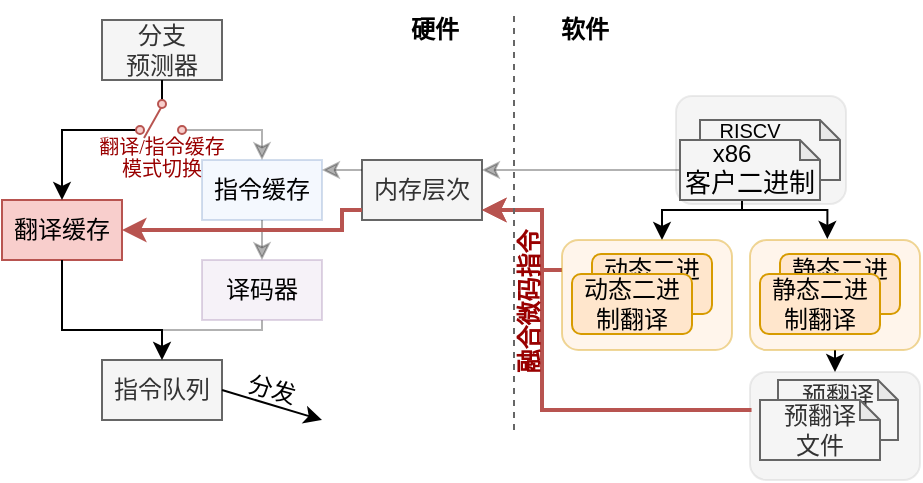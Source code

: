 <mxfile>
    <diagram id="cWxi84_UugptcLM1WIaq" name="Page-1">
        <mxGraphModel dx="1000" dy="362" grid="1" gridSize="10" guides="0" tooltips="1" connect="1" arrows="1" fold="1" page="1" pageScale="1" pageWidth="850" pageHeight="1100" math="0" shadow="0">
            <root>
                <mxCell id="0"/>
                <mxCell id="1" parent="0"/>
                <mxCell id="Rj44wQjt3CQsgW44WAg_-21" value="" style="rounded=1;whiteSpace=wrap;html=1;fillColor=#E6E6E6;strokeColor=#CCCCCC;opacity=40;" parent="1" vertex="1">
                    <mxGeometry x="377" y="78" width="85" height="54" as="geometry"/>
                </mxCell>
                <mxCell id="Rj44wQjt3CQsgW44WAg_-18" value="" style="rounded=1;whiteSpace=wrap;html=1;fillColor=#E6E6E6;strokeColor=#CCCCCC;opacity=40;" parent="1" vertex="1">
                    <mxGeometry x="414" y="216" width="85" height="54" as="geometry"/>
                </mxCell>
                <mxCell id="Rj44wQjt3CQsgW44WAg_-20" style="edgeStyle=orthogonalEdgeStyle;rounded=0;orthogonalLoop=1;jettySize=auto;html=1;exitX=0.5;exitY=1;exitDx=0;exitDy=0;entryX=0.5;entryY=0;entryDx=0;entryDy=0;" parent="1" source="Rj44wQjt3CQsgW44WAg_-10" target="Rj44wQjt3CQsgW44WAg_-18" edge="1">
                    <mxGeometry relative="1" as="geometry"/>
                </mxCell>
                <mxCell id="Rj44wQjt3CQsgW44WAg_-10" value="" style="rounded=1;whiteSpace=wrap;html=1;fillColor=#ffe6cc;strokeColor=#d79b00;opacity=40;" parent="1" vertex="1">
                    <mxGeometry x="414" y="150" width="85" height="55" as="geometry"/>
                </mxCell>
                <mxCell id="Rj44wQjt3CQsgW44WAg_-9" value="静态二进制翻译" style="rounded=1;whiteSpace=wrap;html=1;fillColor=#ffe6cc;strokeColor=#d79b00;" parent="1" vertex="1">
                    <mxGeometry x="429" y="157" width="60" height="30" as="geometry"/>
                </mxCell>
                <mxCell id="Rj44wQjt3CQsgW44WAg_-1" value="" style="shape=note;whiteSpace=wrap;html=1;backgroundOutline=1;darkOpacity=0.05;size=10;fillColor=#f5f5f5;fontColor=#333333;strokeColor=#666666;" parent="1" vertex="1">
                    <mxGeometry x="389" y="90" width="70" height="30" as="geometry"/>
                </mxCell>
                <mxCell id="JaKuqvaHgijVcONZTKJ--1" value="分支&lt;br&gt;预测器" style="rounded=0;whiteSpace=wrap;html=1;fillColor=#f5f5f5;fontColor=#333333;strokeColor=#666666;" parent="1" vertex="1">
                    <mxGeometry x="90" y="40" width="60" height="30" as="geometry"/>
                </mxCell>
                <mxCell id="JaKuqvaHgijVcONZTKJ--3" value="翻译缓存" style="rounded=0;whiteSpace=wrap;html=1;fillColor=#f8cecc;strokeColor=#b85450;" parent="1" vertex="1">
                    <mxGeometry x="40" y="130" width="60" height="30" as="geometry"/>
                </mxCell>
                <mxCell id="JaKuqvaHgijVcONZTKJ--5" value="指令队列" style="rounded=0;whiteSpace=wrap;html=1;fillColor=#f5f5f5;fontColor=#333333;strokeColor=#666666;" parent="1" vertex="1">
                    <mxGeometry x="90" y="210" width="60" height="30" as="geometry"/>
                </mxCell>
                <mxCell id="JaKuqvaHgijVcONZTKJ--9" value="内存层次" style="rounded=0;whiteSpace=wrap;html=1;fillColor=#f5f5f5;fontColor=#333333;strokeColor=#666666;" parent="1" vertex="1">
                    <mxGeometry x="220" y="110" width="60" height="30" as="geometry"/>
                </mxCell>
                <mxCell id="lBoQ4e5DLOFP4tsDmmnD-1" value="" style="endArrow=classic;html=1;rounded=0;exitX=1;exitY=0.5;exitDx=0;exitDy=0;" parent="1" source="JaKuqvaHgijVcONZTKJ--5" edge="1">
                    <mxGeometry width="50" height="50" relative="1" as="geometry">
                        <mxPoint x="150" y="225" as="sourcePoint"/>
                        <mxPoint x="200" y="240" as="targetPoint"/>
                    </mxGeometry>
                </mxCell>
                <mxCell id="lBoQ4e5DLOFP4tsDmmnD-2" value="分发" style="text;html=1;strokeColor=none;fillColor=none;align=center;verticalAlign=middle;whiteSpace=wrap;rounded=0;rotation=15;" parent="1" vertex="1">
                    <mxGeometry x="150" y="220" width="50" height="10" as="geometry"/>
                </mxCell>
                <mxCell id="hb1lXff9o-4xNr9urmNr-24" style="edgeStyle=orthogonalEdgeStyle;rounded=0;orthogonalLoop=1;jettySize=auto;html=1;" parent="1" edge="1">
                    <mxGeometry relative="1" as="geometry">
                        <mxPoint x="410" y="130" as="sourcePoint"/>
                        <mxPoint x="370" y="150" as="targetPoint"/>
                        <Array as="points">
                            <mxPoint x="410" y="135"/>
                            <mxPoint x="370" y="135"/>
                        </Array>
                    </mxGeometry>
                </mxCell>
                <mxCell id="eNV9GX9u8mANtD771sAi-27" style="edgeStyle=orthogonalEdgeStyle;rounded=0;orthogonalLoop=1;jettySize=auto;html=1;fillColor=#f8cecc;strokeColor=#b85450;strokeWidth=2;exitX=0.009;exitY=0.352;exitDx=0;exitDy=0;exitPerimeter=0;" parent="1" source="Rj44wQjt3CQsgW44WAg_-18" edge="1">
                    <mxGeometry relative="1" as="geometry">
                        <Array as="points">
                            <mxPoint x="310" y="235"/>
                            <mxPoint x="310" y="135"/>
                        </Array>
                        <mxPoint x="410" y="235" as="sourcePoint"/>
                        <mxPoint x="280" y="135" as="targetPoint"/>
                    </mxGeometry>
                </mxCell>
                <mxCell id="hb1lXff9o-4xNr9urmNr-25" value="预翻译&lt;br&gt;文件" style="shape=note;whiteSpace=wrap;html=1;backgroundOutline=1;darkOpacity=0.05;size=10;fillColor=#f5f5f5;fontColor=#333333;strokeColor=#666666;" parent="1" vertex="1">
                    <mxGeometry x="428" y="220" width="60" height="30" as="geometry"/>
                </mxCell>
                <mxCell id="eNV9GX9u8mANtD771sAi-23" style="edgeStyle=orthogonalEdgeStyle;rounded=0;orthogonalLoop=1;jettySize=auto;html=1;opacity=30;" parent="1" source="hb1lXff9o-4xNr9urmNr-27" target="JaKuqvaHgijVcONZTKJ--9" edge="1">
                    <mxGeometry relative="1" as="geometry">
                        <Array as="points">
                            <mxPoint x="340" y="115"/>
                            <mxPoint x="340" y="115"/>
                        </Array>
                    </mxGeometry>
                </mxCell>
                <mxCell id="Rj44wQjt3CQsgW44WAg_-15" style="edgeStyle=orthogonalEdgeStyle;rounded=0;orthogonalLoop=1;jettySize=auto;html=1;exitX=0.5;exitY=1;exitDx=0;exitDy=0;exitPerimeter=0;entryX=0.455;entryY=0.027;entryDx=0;entryDy=0;entryPerimeter=0;" parent="1" edge="1">
                    <mxGeometry relative="1" as="geometry">
                        <mxPoint x="410" y="125" as="sourcePoint"/>
                        <mxPoint x="452.675" y="149.485" as="targetPoint"/>
                        <Array as="points">
                            <mxPoint x="410" y="135"/>
                            <mxPoint x="453" y="135"/>
                        </Array>
                    </mxGeometry>
                </mxCell>
                <mxCell id="hb1lXff9o-4xNr9urmNr-27" value="" style="shape=note;whiteSpace=wrap;html=1;backgroundOutline=1;darkOpacity=0.05;size=10;fillColor=#f5f5f5;fontColor=#333333;strokeColor=#666666;align=center;" parent="1" vertex="1">
                    <mxGeometry x="379" y="100" width="70" height="30" as="geometry"/>
                </mxCell>
                <mxCell id="hb1lXff9o-4xNr9urmNr-28" value="静态二进制翻译" style="rounded=1;whiteSpace=wrap;html=1;fillColor=#ffe6cc;strokeColor=#d79b00;" parent="1" vertex="1">
                    <mxGeometry x="419" y="167" width="60" height="30" as="geometry"/>
                </mxCell>
                <mxCell id="eNV9GX9u8mANtD771sAi-30" style="edgeStyle=orthogonalEdgeStyle;rounded=0;orthogonalLoop=1;jettySize=auto;html=1;fillColor=#f8cecc;strokeColor=#b85450;strokeWidth=2;" parent="1" target="JaKuqvaHgijVcONZTKJ--9" edge="1">
                    <mxGeometry relative="1" as="geometry">
                        <Array as="points">
                            <mxPoint x="310" y="165"/>
                            <mxPoint x="310" y="135"/>
                        </Array>
                        <mxPoint x="320" y="165" as="sourcePoint"/>
                    </mxGeometry>
                </mxCell>
                <mxCell id="eNV9GX9u8mANtD771sAi-3" style="edgeStyle=orthogonalEdgeStyle;rounded=0;orthogonalLoop=1;jettySize=auto;html=1;" parent="1" edge="1">
                    <mxGeometry relative="1" as="geometry">
                        <Array as="points">
                            <mxPoint x="70" y="195"/>
                            <mxPoint x="120" y="195"/>
                        </Array>
                        <mxPoint x="120" y="210" as="targetPoint"/>
                        <mxPoint x="70" y="160" as="sourcePoint"/>
                    </mxGeometry>
                </mxCell>
                <mxCell id="eNV9GX9u8mANtD771sAi-5" value="指令缓存" style="rounded=0;whiteSpace=wrap;html=1;fillColor=#dae8fc;strokeColor=#6c8ebf;opacity=30;" parent="1" vertex="1">
                    <mxGeometry x="140" y="110" width="60" height="30" as="geometry"/>
                </mxCell>
                <mxCell id="eNV9GX9u8mANtD771sAi-6" style="edgeStyle=orthogonalEdgeStyle;rounded=0;orthogonalLoop=1;jettySize=auto;html=1;opacity=30;" parent="1" source="eNV9GX9u8mANtD771sAi-8" edge="1">
                    <mxGeometry relative="1" as="geometry">
                        <Array as="points">
                            <mxPoint x="170" y="195"/>
                            <mxPoint x="120" y="195"/>
                        </Array>
                        <mxPoint x="120" y="210" as="targetPoint"/>
                    </mxGeometry>
                </mxCell>
                <mxCell id="eNV9GX9u8mANtD771sAi-8" value="译码器" style="rounded=0;whiteSpace=wrap;html=1;fillColor=#e1d5e7;strokeColor=#9673a6;opacity=30;" parent="1" vertex="1">
                    <mxGeometry x="140" y="160" width="60" height="30" as="geometry"/>
                </mxCell>
                <mxCell id="eNV9GX9u8mANtD771sAi-9" value="" style="endArrow=classic;html=1;curved=1;opacity=30;" parent="1" source="eNV9GX9u8mANtD771sAi-5" target="eNV9GX9u8mANtD771sAi-8" edge="1">
                    <mxGeometry width="50" height="50" relative="1" as="geometry">
                        <mxPoint x="220" y="180" as="sourcePoint"/>
                        <mxPoint x="270" y="130" as="targetPoint"/>
                    </mxGeometry>
                </mxCell>
                <mxCell id="eNV9GX9u8mANtD771sAi-10" value="" style="endArrow=classic;html=1;rounded=0;opacity=30;" parent="1" edge="1">
                    <mxGeometry width="50" height="50" relative="1" as="geometry">
                        <mxPoint x="220" y="115" as="sourcePoint"/>
                        <mxPoint x="200" y="115" as="targetPoint"/>
                    </mxGeometry>
                </mxCell>
                <mxCell id="eNV9GX9u8mANtD771sAi-24" value="" style="endArrow=classic;html=1;rounded=0;fillColor=#f8cecc;strokeColor=#b85450;strokeWidth=2;" parent="1" target="JaKuqvaHgijVcONZTKJ--3" edge="1">
                    <mxGeometry width="50" height="50" relative="1" as="geometry">
                        <mxPoint x="220" y="135" as="sourcePoint"/>
                        <mxPoint x="200" y="135" as="targetPoint"/>
                        <Array as="points">
                            <mxPoint x="210" y="135"/>
                            <mxPoint x="210" y="145"/>
                            <mxPoint x="120" y="145"/>
                        </Array>
                    </mxGeometry>
                </mxCell>
                <mxCell id="eNV9GX9u8mANtD771sAi-28" value="&lt;b&gt;硬件&lt;/b&gt;" style="text;html=1;align=center;verticalAlign=middle;resizable=0;points=[];autosize=1;strokeColor=none;fillColor=none;" parent="1" vertex="1">
                    <mxGeometry x="231" y="30" width="50" height="30" as="geometry"/>
                </mxCell>
                <mxCell id="eNV9GX9u8mANtD771sAi-29" value="&lt;b&gt;软件&lt;/b&gt;" style="text;html=1;align=center;verticalAlign=middle;resizable=0;points=[];autosize=1;strokeColor=none;fillColor=none;" parent="1" vertex="1">
                    <mxGeometry x="306" y="30" width="50" height="30" as="geometry"/>
                </mxCell>
                <mxCell id="eNV9GX9u8mANtD771sAi-33" value="&lt;font color=&quot;#990000&quot;&gt;&lt;b&gt;融合微码指令&lt;/b&gt;&lt;/font&gt;" style="text;html=1;strokeColor=none;fillColor=none;align=center;verticalAlign=middle;whiteSpace=wrap;rounded=0;rotation=-90;" parent="1" vertex="1">
                    <mxGeometry x="257.25" y="175.75" width="91.5" height="10" as="geometry"/>
                </mxCell>
                <mxCell id="klteDesX3QRrjtB30MJ_-5" value="" style="endArrow=classic;html=1;rounded=0;startArrow=none;startFill=0;opacity=30;" parent="1" target="eNV9GX9u8mANtD771sAi-5" edge="1">
                    <mxGeometry width="50" height="50" relative="1" as="geometry">
                        <mxPoint x="130" y="95" as="sourcePoint"/>
                        <mxPoint x="130" y="70" as="targetPoint"/>
                        <Array as="points">
                            <mxPoint x="170" y="95"/>
                        </Array>
                    </mxGeometry>
                </mxCell>
                <mxCell id="klteDesX3QRrjtB30MJ_-6" value="" style="endArrow=classic;html=1;rounded=0;startArrow=none;startFill=0;" parent="1" target="JaKuqvaHgijVcONZTKJ--3" edge="1">
                    <mxGeometry width="50" height="50" relative="1" as="geometry">
                        <mxPoint x="110" y="95" as="sourcePoint"/>
                        <mxPoint x="150" y="110" as="targetPoint"/>
                        <Array as="points">
                            <mxPoint x="70" y="95"/>
                        </Array>
                    </mxGeometry>
                </mxCell>
                <mxCell id="klteDesX3QRrjtB30MJ_-7" value="" style="endArrow=none;html=1;rounded=0;endFill=0;" parent="1" source="JaKuqvaHgijVcONZTKJ--1" edge="1">
                    <mxGeometry width="50" height="50" relative="1" as="geometry">
                        <mxPoint x="80" y="120" as="sourcePoint"/>
                        <mxPoint x="120" y="80" as="targetPoint"/>
                    </mxGeometry>
                </mxCell>
                <mxCell id="klteDesX3QRrjtB30MJ_-8" value="" style="endArrow=none;html=1;rounded=0;endFill=0;fillColor=#f8cecc;strokeColor=#b85450;" parent="1" edge="1">
                    <mxGeometry width="50" height="50" relative="1" as="geometry">
                        <mxPoint x="111" y="99" as="sourcePoint"/>
                        <mxPoint x="120" y="83" as="targetPoint"/>
                    </mxGeometry>
                </mxCell>
                <mxCell id="klteDesX3QRrjtB30MJ_-10" value="&lt;font color=&quot;#990000&quot; face=&quot;mono&quot; style=&quot;font-size: 10px;&quot;&gt;翻译/指令缓存&lt;/font&gt;" style="text;html=1;strokeColor=none;fillColor=none;align=center;verticalAlign=middle;whiteSpace=wrap;rounded=0;" parent="1" vertex="1">
                    <mxGeometry x="85" y="98" width="70" height="10" as="geometry"/>
                </mxCell>
                <mxCell id="klteDesX3QRrjtB30MJ_-11" value="" style="ellipse;whiteSpace=wrap;html=1;aspect=fixed;fillColor=#f8cecc;strokeColor=#b85450;" parent="1" vertex="1">
                    <mxGeometry x="107" y="93" width="4" height="4" as="geometry"/>
                </mxCell>
                <mxCell id="klteDesX3QRrjtB30MJ_-12" value="" style="ellipse;whiteSpace=wrap;html=1;aspect=fixed;fillColor=#f8cecc;strokeColor=#b85450;" parent="1" vertex="1">
                    <mxGeometry x="128" y="93" width="4" height="4" as="geometry"/>
                </mxCell>
                <mxCell id="klteDesX3QRrjtB30MJ_-13" value="" style="ellipse;whiteSpace=wrap;html=1;aspect=fixed;fillColor=#f8cecc;strokeColor=#b85450;" parent="1" vertex="1">
                    <mxGeometry x="118" y="80" width="4" height="4" as="geometry"/>
                </mxCell>
                <mxCell id="LAJ0hNWJ021TNlPDbXXB-2" value="&lt;font face=&quot;mono&quot; color=&quot;#990000&quot;&gt;&lt;span style=&quot;font-size: 10px;&quot;&gt;模式切换&lt;/span&gt;&lt;/font&gt;" style="text;html=1;strokeColor=none;fillColor=none;align=center;verticalAlign=middle;whiteSpace=wrap;rounded=0;" parent="1" vertex="1">
                    <mxGeometry x="85" y="109" width="70" height="10" as="geometry"/>
                </mxCell>
                <mxCell id="LAJ0hNWJ021TNlPDbXXB-3" value="" style="endArrow=none;dashed=1;html=1;rounded=0;fillColor=#f5f5f5;strokeColor=#666666;" parent="1" edge="1">
                    <mxGeometry width="50" height="50" relative="1" as="geometry">
                        <mxPoint x="296" y="245" as="sourcePoint"/>
                        <mxPoint x="296" y="35" as="targetPoint"/>
                    </mxGeometry>
                </mxCell>
                <mxCell id="Rj44wQjt3CQsgW44WAg_-4" value="&lt;font style=&quot;font-size: 10px;&quot;&gt;RISCV&lt;/font&gt;" style="text;html=1;strokeColor=none;fillColor=none;align=center;verticalAlign=middle;whiteSpace=wrap;rounded=0;" parent="1" vertex="1">
                    <mxGeometry x="399" y="90" width="30" height="10" as="geometry"/>
                </mxCell>
                <mxCell id="Rj44wQjt3CQsgW44WAg_-5" value="x86" style="text;html=1;strokeColor=none;fillColor=none;align=center;verticalAlign=middle;whiteSpace=wrap;rounded=0;" parent="1" vertex="1">
                    <mxGeometry x="390" y="102" width="30" height="10" as="geometry"/>
                </mxCell>
                <mxCell id="Rj44wQjt3CQsgW44WAg_-6" value="&lt;font style=&quot;font-size: 13px;&quot;&gt;客户二进制&lt;/font&gt;" style="text;html=1;strokeColor=none;fillColor=none;align=center;verticalAlign=middle;whiteSpace=wrap;rounded=0;" parent="1" vertex="1">
                    <mxGeometry x="369" y="116" width="90" height="10" as="geometry"/>
                </mxCell>
                <mxCell id="Rj44wQjt3CQsgW44WAg_-11" value="" style="rounded=1;whiteSpace=wrap;html=1;fillColor=#ffe6cc;strokeColor=#d79b00;opacity=40;" parent="1" vertex="1">
                    <mxGeometry x="320" y="150" width="85" height="55" as="geometry"/>
                </mxCell>
                <mxCell id="Rj44wQjt3CQsgW44WAg_-12" value="动态二进制翻译" style="rounded=1;whiteSpace=wrap;html=1;fillColor=#ffe6cc;strokeColor=#d79b00;" parent="1" vertex="1">
                    <mxGeometry x="335" y="157" width="60" height="30" as="geometry"/>
                </mxCell>
                <mxCell id="Rj44wQjt3CQsgW44WAg_-13" value="动态二进制翻译" style="rounded=1;whiteSpace=wrap;html=1;fillColor=#ffe6cc;strokeColor=#d79b00;" parent="1" vertex="1">
                    <mxGeometry x="325" y="167" width="60" height="30" as="geometry"/>
                </mxCell>
                <mxCell id="Rj44wQjt3CQsgW44WAg_-17" value="预翻译&lt;br&gt;文件" style="shape=note;whiteSpace=wrap;html=1;backgroundOutline=1;darkOpacity=0.05;size=10;fillColor=#f5f5f5;fontColor=#333333;strokeColor=#666666;" parent="1" vertex="1">
                    <mxGeometry x="419" y="230" width="60" height="30" as="geometry"/>
                </mxCell>
            </root>
        </mxGraphModel>
    </diagram>
</mxfile>